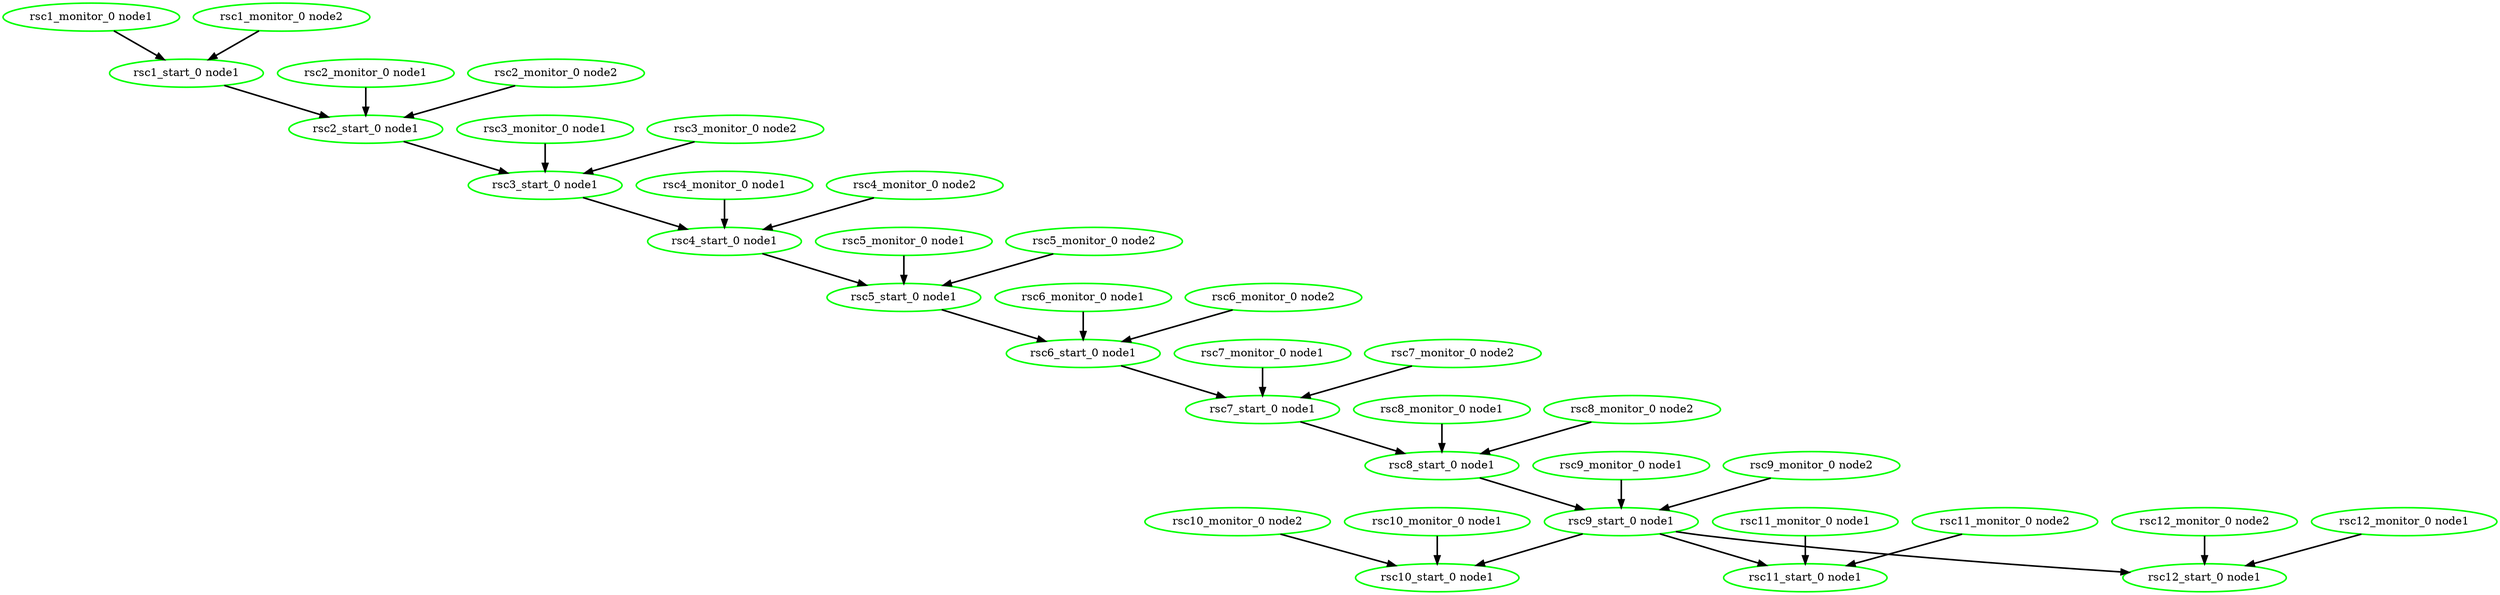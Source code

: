 digraph "g" {
"rsc10_monitor_0 node1" -> "rsc10_start_0 node1" [ style = bold]
"rsc10_monitor_0 node1" [ style=bold color="green" fontcolor="black"]
"rsc10_monitor_0 node2" -> "rsc10_start_0 node1" [ style = bold]
"rsc10_monitor_0 node2" [ style=bold color="green" fontcolor="black"]
"rsc10_start_0 node1" [ style=bold color="green" fontcolor="black"]
"rsc11_monitor_0 node1" -> "rsc11_start_0 node1" [ style = bold]
"rsc11_monitor_0 node1" [ style=bold color="green" fontcolor="black"]
"rsc11_monitor_0 node2" -> "rsc11_start_0 node1" [ style = bold]
"rsc11_monitor_0 node2" [ style=bold color="green" fontcolor="black"]
"rsc11_start_0 node1" [ style=bold color="green" fontcolor="black"]
"rsc12_monitor_0 node1" -> "rsc12_start_0 node1" [ style = bold]
"rsc12_monitor_0 node1" [ style=bold color="green" fontcolor="black"]
"rsc12_monitor_0 node2" -> "rsc12_start_0 node1" [ style = bold]
"rsc12_monitor_0 node2" [ style=bold color="green" fontcolor="black"]
"rsc12_start_0 node1" [ style=bold color="green" fontcolor="black"]
"rsc1_monitor_0 node1" -> "rsc1_start_0 node1" [ style = bold]
"rsc1_monitor_0 node1" [ style=bold color="green" fontcolor="black"]
"rsc1_monitor_0 node2" -> "rsc1_start_0 node1" [ style = bold]
"rsc1_monitor_0 node2" [ style=bold color="green" fontcolor="black"]
"rsc1_start_0 node1" -> "rsc2_start_0 node1" [ style = bold]
"rsc1_start_0 node1" [ style=bold color="green" fontcolor="black"]
"rsc2_monitor_0 node1" -> "rsc2_start_0 node1" [ style = bold]
"rsc2_monitor_0 node1" [ style=bold color="green" fontcolor="black"]
"rsc2_monitor_0 node2" -> "rsc2_start_0 node1" [ style = bold]
"rsc2_monitor_0 node2" [ style=bold color="green" fontcolor="black"]
"rsc2_start_0 node1" -> "rsc3_start_0 node1" [ style = bold]
"rsc2_start_0 node1" [ style=bold color="green" fontcolor="black"]
"rsc3_monitor_0 node1" -> "rsc3_start_0 node1" [ style = bold]
"rsc3_monitor_0 node1" [ style=bold color="green" fontcolor="black"]
"rsc3_monitor_0 node2" -> "rsc3_start_0 node1" [ style = bold]
"rsc3_monitor_0 node2" [ style=bold color="green" fontcolor="black"]
"rsc3_start_0 node1" -> "rsc4_start_0 node1" [ style = bold]
"rsc3_start_0 node1" [ style=bold color="green" fontcolor="black"]
"rsc4_monitor_0 node1" -> "rsc4_start_0 node1" [ style = bold]
"rsc4_monitor_0 node1" [ style=bold color="green" fontcolor="black"]
"rsc4_monitor_0 node2" -> "rsc4_start_0 node1" [ style = bold]
"rsc4_monitor_0 node2" [ style=bold color="green" fontcolor="black"]
"rsc4_start_0 node1" -> "rsc5_start_0 node1" [ style = bold]
"rsc4_start_0 node1" [ style=bold color="green" fontcolor="black"]
"rsc5_monitor_0 node1" -> "rsc5_start_0 node1" [ style = bold]
"rsc5_monitor_0 node1" [ style=bold color="green" fontcolor="black"]
"rsc5_monitor_0 node2" -> "rsc5_start_0 node1" [ style = bold]
"rsc5_monitor_0 node2" [ style=bold color="green" fontcolor="black"]
"rsc5_start_0 node1" -> "rsc6_start_0 node1" [ style = bold]
"rsc5_start_0 node1" [ style=bold color="green" fontcolor="black"]
"rsc6_monitor_0 node1" -> "rsc6_start_0 node1" [ style = bold]
"rsc6_monitor_0 node1" [ style=bold color="green" fontcolor="black"]
"rsc6_monitor_0 node2" -> "rsc6_start_0 node1" [ style = bold]
"rsc6_monitor_0 node2" [ style=bold color="green" fontcolor="black"]
"rsc6_start_0 node1" -> "rsc7_start_0 node1" [ style = bold]
"rsc6_start_0 node1" [ style=bold color="green" fontcolor="black"]
"rsc7_monitor_0 node1" -> "rsc7_start_0 node1" [ style = bold]
"rsc7_monitor_0 node1" [ style=bold color="green" fontcolor="black"]
"rsc7_monitor_0 node2" -> "rsc7_start_0 node1" [ style = bold]
"rsc7_monitor_0 node2" [ style=bold color="green" fontcolor="black"]
"rsc7_start_0 node1" -> "rsc8_start_0 node1" [ style = bold]
"rsc7_start_0 node1" [ style=bold color="green" fontcolor="black"]
"rsc8_monitor_0 node1" -> "rsc8_start_0 node1" [ style = bold]
"rsc8_monitor_0 node1" [ style=bold color="green" fontcolor="black"]
"rsc8_monitor_0 node2" -> "rsc8_start_0 node1" [ style = bold]
"rsc8_monitor_0 node2" [ style=bold color="green" fontcolor="black"]
"rsc8_start_0 node1" -> "rsc9_start_0 node1" [ style = bold]
"rsc8_start_0 node1" [ style=bold color="green" fontcolor="black"]
"rsc9_monitor_0 node1" -> "rsc9_start_0 node1" [ style = bold]
"rsc9_monitor_0 node1" [ style=bold color="green" fontcolor="black"]
"rsc9_monitor_0 node2" -> "rsc9_start_0 node1" [ style = bold]
"rsc9_monitor_0 node2" [ style=bold color="green" fontcolor="black"]
"rsc9_start_0 node1" -> "rsc10_start_0 node1" [ style = bold]
"rsc9_start_0 node1" -> "rsc11_start_0 node1" [ style = bold]
"rsc9_start_0 node1" -> "rsc12_start_0 node1" [ style = bold]
"rsc9_start_0 node1" [ style=bold color="green" fontcolor="black"]
}
